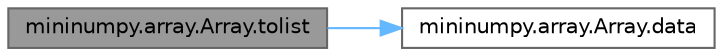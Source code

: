 digraph "mininumpy.array.Array.tolist"
{
 // LATEX_PDF_SIZE
  bgcolor="transparent";
  edge [fontname=Helvetica,fontsize=10,labelfontname=Helvetica,labelfontsize=10];
  node [fontname=Helvetica,fontsize=10,shape=box,height=0.2,width=0.4];
  rankdir="LR";
  Node1 [id="Node000001",label="mininumpy.array.Array.tolist",height=0.2,width=0.4,color="gray40", fillcolor="grey60", style="filled", fontcolor="black",tooltip=" "];
  Node1 -> Node2 [id="edge1_Node000001_Node000002",color="steelblue1",style="solid",tooltip=" "];
  Node2 [id="Node000002",label="mininumpy.array.Array.data",height=0.2,width=0.4,color="grey40", fillcolor="white", style="filled",URL="$classmininumpy_1_1array_1_1Array.html#a9112a4d44a751e49a80e3f0bfaf1a676",tooltip=" "];
}
